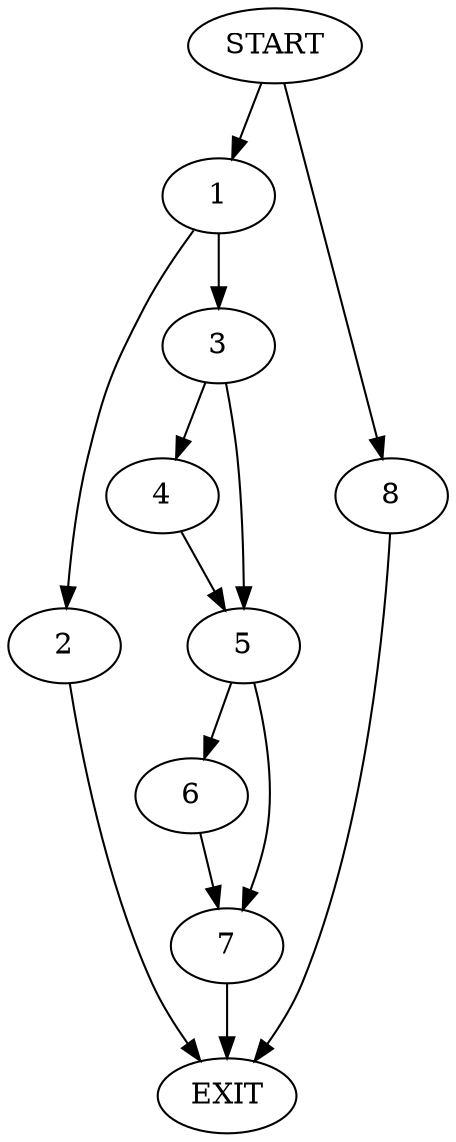 digraph {
0 [label="START"]
9 [label="EXIT"]
0 -> 1
1 -> 2
1 -> 3
3 -> 4
3 -> 5
2 -> 9
4 -> 5
5 -> 6
5 -> 7
7 -> 9
6 -> 7
0 -> 8
8 -> 9
}
